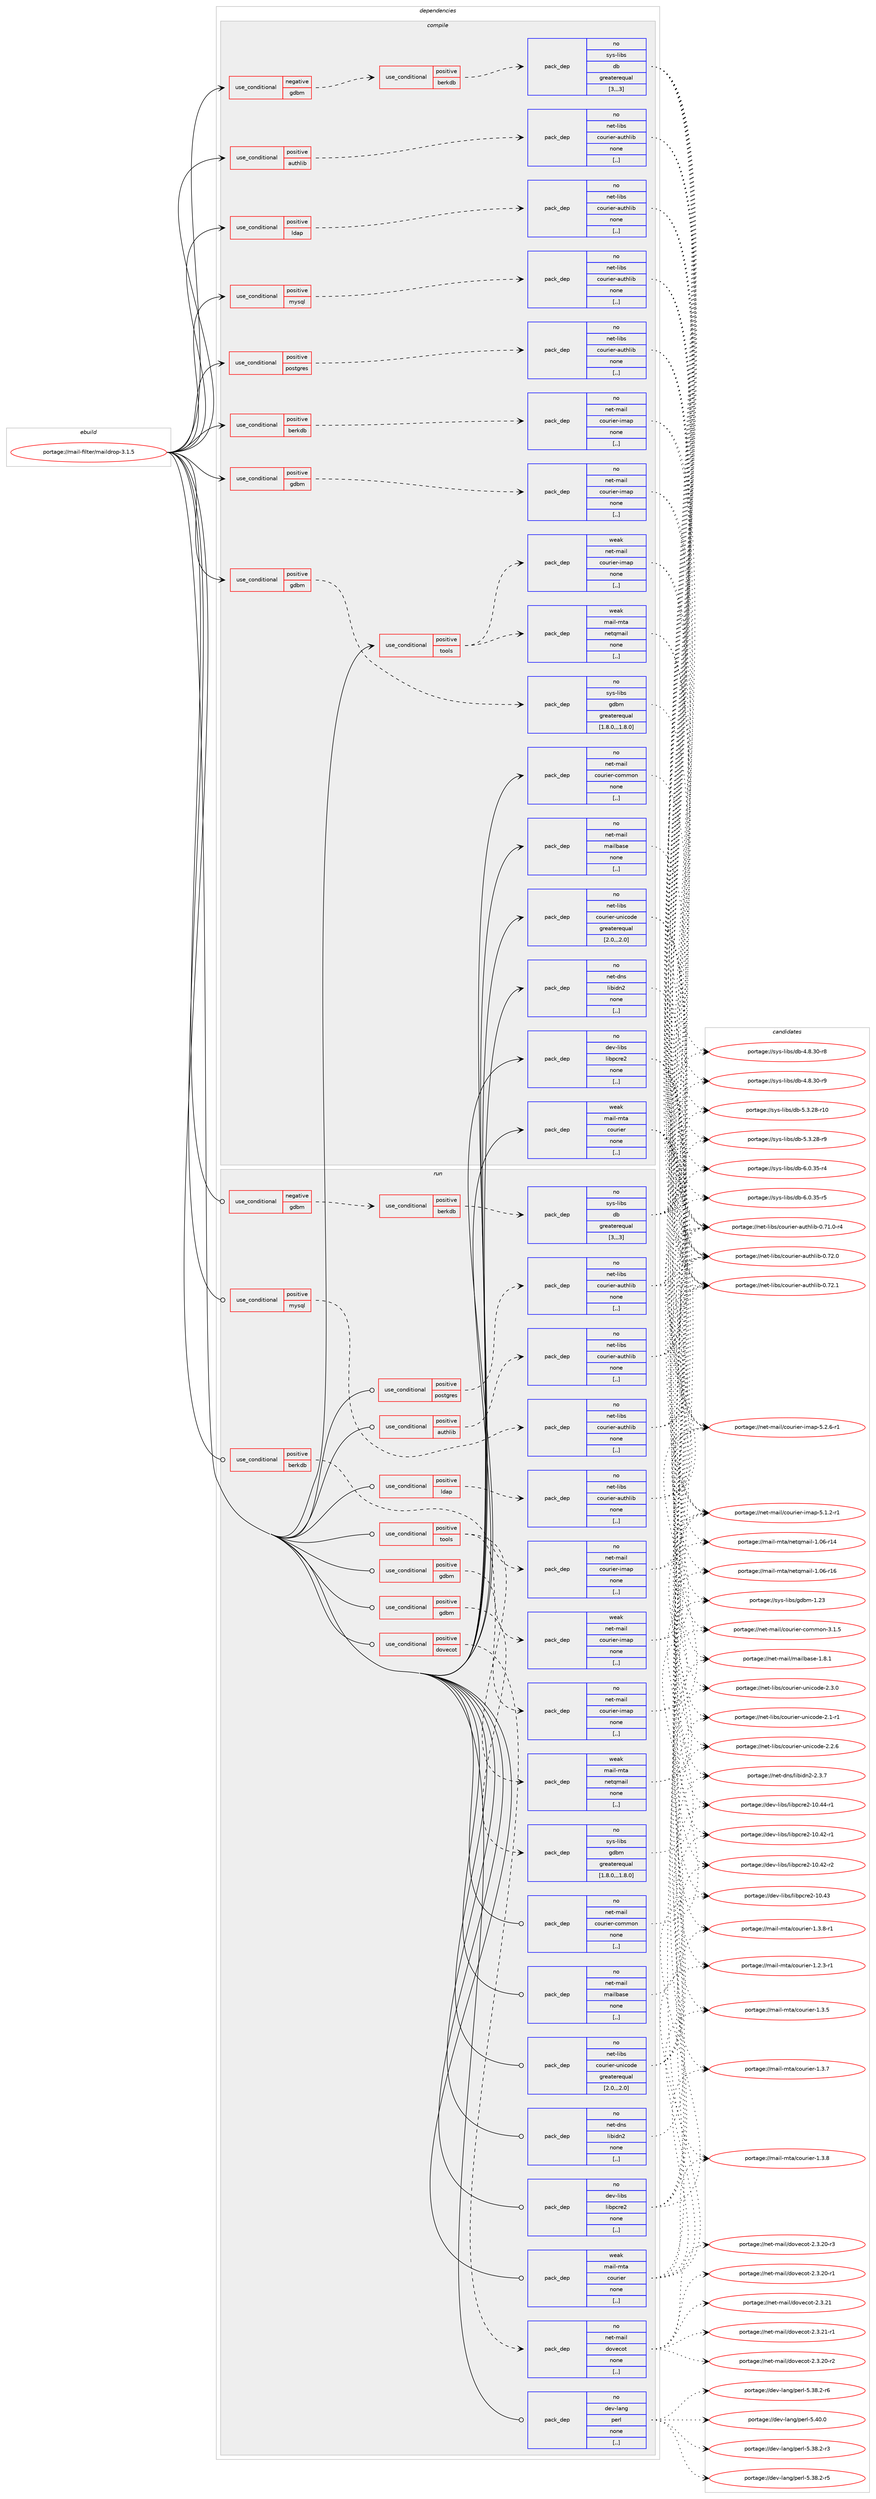 digraph prolog {

# *************
# Graph options
# *************

newrank=true;
concentrate=true;
compound=true;
graph [rankdir=LR,fontname=Helvetica,fontsize=10,ranksep=1.5];#, ranksep=2.5, nodesep=0.2];
edge  [arrowhead=vee];
node  [fontname=Helvetica,fontsize=10];

# **********
# The ebuild
# **********

subgraph cluster_leftcol {
color=gray;
rank=same;
label=<<i>ebuild</i>>;
id [label="portage://mail-filter/maildrop-3.1.5", color=red, width=4, href="../mail-filter/maildrop-3.1.5.svg"];
}

# ****************
# The dependencies
# ****************

subgraph cluster_midcol {
color=gray;
label=<<i>dependencies</i>>;
subgraph cluster_compile {
fillcolor="#eeeeee";
style=filled;
label=<<i>compile</i>>;
subgraph cond68537 {
dependency272544 [label=<<TABLE BORDER="0" CELLBORDER="1" CELLSPACING="0" CELLPADDING="4"><TR><TD ROWSPAN="3" CELLPADDING="10">use_conditional</TD></TR><TR><TD>negative</TD></TR><TR><TD>gdbm</TD></TR></TABLE>>, shape=none, color=red];
subgraph cond68538 {
dependency272545 [label=<<TABLE BORDER="0" CELLBORDER="1" CELLSPACING="0" CELLPADDING="4"><TR><TD ROWSPAN="3" CELLPADDING="10">use_conditional</TD></TR><TR><TD>positive</TD></TR><TR><TD>berkdb</TD></TR></TABLE>>, shape=none, color=red];
subgraph pack201778 {
dependency272546 [label=<<TABLE BORDER="0" CELLBORDER="1" CELLSPACING="0" CELLPADDING="4" WIDTH="220"><TR><TD ROWSPAN="6" CELLPADDING="30">pack_dep</TD></TR><TR><TD WIDTH="110">no</TD></TR><TR><TD>sys-libs</TD></TR><TR><TD>db</TD></TR><TR><TD>greaterequal</TD></TR><TR><TD>[3,,,3]</TD></TR></TABLE>>, shape=none, color=blue];
}
dependency272545:e -> dependency272546:w [weight=20,style="dashed",arrowhead="vee"];
}
dependency272544:e -> dependency272545:w [weight=20,style="dashed",arrowhead="vee"];
}
id:e -> dependency272544:w [weight=20,style="solid",arrowhead="vee"];
subgraph cond68539 {
dependency272547 [label=<<TABLE BORDER="0" CELLBORDER="1" CELLSPACING="0" CELLPADDING="4"><TR><TD ROWSPAN="3" CELLPADDING="10">use_conditional</TD></TR><TR><TD>positive</TD></TR><TR><TD>authlib</TD></TR></TABLE>>, shape=none, color=red];
subgraph pack201779 {
dependency272548 [label=<<TABLE BORDER="0" CELLBORDER="1" CELLSPACING="0" CELLPADDING="4" WIDTH="220"><TR><TD ROWSPAN="6" CELLPADDING="30">pack_dep</TD></TR><TR><TD WIDTH="110">no</TD></TR><TR><TD>net-libs</TD></TR><TR><TD>courier-authlib</TD></TR><TR><TD>none</TD></TR><TR><TD>[,,]</TD></TR></TABLE>>, shape=none, color=blue];
}
dependency272547:e -> dependency272548:w [weight=20,style="dashed",arrowhead="vee"];
}
id:e -> dependency272547:w [weight=20,style="solid",arrowhead="vee"];
subgraph cond68540 {
dependency272549 [label=<<TABLE BORDER="0" CELLBORDER="1" CELLSPACING="0" CELLPADDING="4"><TR><TD ROWSPAN="3" CELLPADDING="10">use_conditional</TD></TR><TR><TD>positive</TD></TR><TR><TD>berkdb</TD></TR></TABLE>>, shape=none, color=red];
subgraph pack201780 {
dependency272550 [label=<<TABLE BORDER="0" CELLBORDER="1" CELLSPACING="0" CELLPADDING="4" WIDTH="220"><TR><TD ROWSPAN="6" CELLPADDING="30">pack_dep</TD></TR><TR><TD WIDTH="110">no</TD></TR><TR><TD>net-mail</TD></TR><TR><TD>courier-imap</TD></TR><TR><TD>none</TD></TR><TR><TD>[,,]</TD></TR></TABLE>>, shape=none, color=blue];
}
dependency272549:e -> dependency272550:w [weight=20,style="dashed",arrowhead="vee"];
}
id:e -> dependency272549:w [weight=20,style="solid",arrowhead="vee"];
subgraph cond68541 {
dependency272551 [label=<<TABLE BORDER="0" CELLBORDER="1" CELLSPACING="0" CELLPADDING="4"><TR><TD ROWSPAN="3" CELLPADDING="10">use_conditional</TD></TR><TR><TD>positive</TD></TR><TR><TD>gdbm</TD></TR></TABLE>>, shape=none, color=red];
subgraph pack201781 {
dependency272552 [label=<<TABLE BORDER="0" CELLBORDER="1" CELLSPACING="0" CELLPADDING="4" WIDTH="220"><TR><TD ROWSPAN="6" CELLPADDING="30">pack_dep</TD></TR><TR><TD WIDTH="110">no</TD></TR><TR><TD>net-mail</TD></TR><TR><TD>courier-imap</TD></TR><TR><TD>none</TD></TR><TR><TD>[,,]</TD></TR></TABLE>>, shape=none, color=blue];
}
dependency272551:e -> dependency272552:w [weight=20,style="dashed",arrowhead="vee"];
}
id:e -> dependency272551:w [weight=20,style="solid",arrowhead="vee"];
subgraph cond68542 {
dependency272553 [label=<<TABLE BORDER="0" CELLBORDER="1" CELLSPACING="0" CELLPADDING="4"><TR><TD ROWSPAN="3" CELLPADDING="10">use_conditional</TD></TR><TR><TD>positive</TD></TR><TR><TD>gdbm</TD></TR></TABLE>>, shape=none, color=red];
subgraph pack201782 {
dependency272554 [label=<<TABLE BORDER="0" CELLBORDER="1" CELLSPACING="0" CELLPADDING="4" WIDTH="220"><TR><TD ROWSPAN="6" CELLPADDING="30">pack_dep</TD></TR><TR><TD WIDTH="110">no</TD></TR><TR><TD>sys-libs</TD></TR><TR><TD>gdbm</TD></TR><TR><TD>greaterequal</TD></TR><TR><TD>[1.8.0,,,1.8.0]</TD></TR></TABLE>>, shape=none, color=blue];
}
dependency272553:e -> dependency272554:w [weight=20,style="dashed",arrowhead="vee"];
}
id:e -> dependency272553:w [weight=20,style="solid",arrowhead="vee"];
subgraph cond68543 {
dependency272555 [label=<<TABLE BORDER="0" CELLBORDER="1" CELLSPACING="0" CELLPADDING="4"><TR><TD ROWSPAN="3" CELLPADDING="10">use_conditional</TD></TR><TR><TD>positive</TD></TR><TR><TD>ldap</TD></TR></TABLE>>, shape=none, color=red];
subgraph pack201783 {
dependency272556 [label=<<TABLE BORDER="0" CELLBORDER="1" CELLSPACING="0" CELLPADDING="4" WIDTH="220"><TR><TD ROWSPAN="6" CELLPADDING="30">pack_dep</TD></TR><TR><TD WIDTH="110">no</TD></TR><TR><TD>net-libs</TD></TR><TR><TD>courier-authlib</TD></TR><TR><TD>none</TD></TR><TR><TD>[,,]</TD></TR></TABLE>>, shape=none, color=blue];
}
dependency272555:e -> dependency272556:w [weight=20,style="dashed",arrowhead="vee"];
}
id:e -> dependency272555:w [weight=20,style="solid",arrowhead="vee"];
subgraph cond68544 {
dependency272557 [label=<<TABLE BORDER="0" CELLBORDER="1" CELLSPACING="0" CELLPADDING="4"><TR><TD ROWSPAN="3" CELLPADDING="10">use_conditional</TD></TR><TR><TD>positive</TD></TR><TR><TD>mysql</TD></TR></TABLE>>, shape=none, color=red];
subgraph pack201784 {
dependency272558 [label=<<TABLE BORDER="0" CELLBORDER="1" CELLSPACING="0" CELLPADDING="4" WIDTH="220"><TR><TD ROWSPAN="6" CELLPADDING="30">pack_dep</TD></TR><TR><TD WIDTH="110">no</TD></TR><TR><TD>net-libs</TD></TR><TR><TD>courier-authlib</TD></TR><TR><TD>none</TD></TR><TR><TD>[,,]</TD></TR></TABLE>>, shape=none, color=blue];
}
dependency272557:e -> dependency272558:w [weight=20,style="dashed",arrowhead="vee"];
}
id:e -> dependency272557:w [weight=20,style="solid",arrowhead="vee"];
subgraph cond68545 {
dependency272559 [label=<<TABLE BORDER="0" CELLBORDER="1" CELLSPACING="0" CELLPADDING="4"><TR><TD ROWSPAN="3" CELLPADDING="10">use_conditional</TD></TR><TR><TD>positive</TD></TR><TR><TD>postgres</TD></TR></TABLE>>, shape=none, color=red];
subgraph pack201785 {
dependency272560 [label=<<TABLE BORDER="0" CELLBORDER="1" CELLSPACING="0" CELLPADDING="4" WIDTH="220"><TR><TD ROWSPAN="6" CELLPADDING="30">pack_dep</TD></TR><TR><TD WIDTH="110">no</TD></TR><TR><TD>net-libs</TD></TR><TR><TD>courier-authlib</TD></TR><TR><TD>none</TD></TR><TR><TD>[,,]</TD></TR></TABLE>>, shape=none, color=blue];
}
dependency272559:e -> dependency272560:w [weight=20,style="dashed",arrowhead="vee"];
}
id:e -> dependency272559:w [weight=20,style="solid",arrowhead="vee"];
subgraph cond68546 {
dependency272561 [label=<<TABLE BORDER="0" CELLBORDER="1" CELLSPACING="0" CELLPADDING="4"><TR><TD ROWSPAN="3" CELLPADDING="10">use_conditional</TD></TR><TR><TD>positive</TD></TR><TR><TD>tools</TD></TR></TABLE>>, shape=none, color=red];
subgraph pack201786 {
dependency272562 [label=<<TABLE BORDER="0" CELLBORDER="1" CELLSPACING="0" CELLPADDING="4" WIDTH="220"><TR><TD ROWSPAN="6" CELLPADDING="30">pack_dep</TD></TR><TR><TD WIDTH="110">weak</TD></TR><TR><TD>mail-mta</TD></TR><TR><TD>netqmail</TD></TR><TR><TD>none</TD></TR><TR><TD>[,,]</TD></TR></TABLE>>, shape=none, color=blue];
}
dependency272561:e -> dependency272562:w [weight=20,style="dashed",arrowhead="vee"];
subgraph pack201787 {
dependency272563 [label=<<TABLE BORDER="0" CELLBORDER="1" CELLSPACING="0" CELLPADDING="4" WIDTH="220"><TR><TD ROWSPAN="6" CELLPADDING="30">pack_dep</TD></TR><TR><TD WIDTH="110">weak</TD></TR><TR><TD>net-mail</TD></TR><TR><TD>courier-imap</TD></TR><TR><TD>none</TD></TR><TR><TD>[,,]</TD></TR></TABLE>>, shape=none, color=blue];
}
dependency272561:e -> dependency272563:w [weight=20,style="dashed",arrowhead="vee"];
}
id:e -> dependency272561:w [weight=20,style="solid",arrowhead="vee"];
subgraph pack201788 {
dependency272564 [label=<<TABLE BORDER="0" CELLBORDER="1" CELLSPACING="0" CELLPADDING="4" WIDTH="220"><TR><TD ROWSPAN="6" CELLPADDING="30">pack_dep</TD></TR><TR><TD WIDTH="110">no</TD></TR><TR><TD>dev-libs</TD></TR><TR><TD>libpcre2</TD></TR><TR><TD>none</TD></TR><TR><TD>[,,]</TD></TR></TABLE>>, shape=none, color=blue];
}
id:e -> dependency272564:w [weight=20,style="solid",arrowhead="vee"];
subgraph pack201789 {
dependency272565 [label=<<TABLE BORDER="0" CELLBORDER="1" CELLSPACING="0" CELLPADDING="4" WIDTH="220"><TR><TD ROWSPAN="6" CELLPADDING="30">pack_dep</TD></TR><TR><TD WIDTH="110">no</TD></TR><TR><TD>net-dns</TD></TR><TR><TD>libidn2</TD></TR><TR><TD>none</TD></TR><TR><TD>[,,]</TD></TR></TABLE>>, shape=none, color=blue];
}
id:e -> dependency272565:w [weight=20,style="solid",arrowhead="vee"];
subgraph pack201790 {
dependency272566 [label=<<TABLE BORDER="0" CELLBORDER="1" CELLSPACING="0" CELLPADDING="4" WIDTH="220"><TR><TD ROWSPAN="6" CELLPADDING="30">pack_dep</TD></TR><TR><TD WIDTH="110">no</TD></TR><TR><TD>net-libs</TD></TR><TR><TD>courier-unicode</TD></TR><TR><TD>greaterequal</TD></TR><TR><TD>[2.0,,,2.0]</TD></TR></TABLE>>, shape=none, color=blue];
}
id:e -> dependency272566:w [weight=20,style="solid",arrowhead="vee"];
subgraph pack201791 {
dependency272567 [label=<<TABLE BORDER="0" CELLBORDER="1" CELLSPACING="0" CELLPADDING="4" WIDTH="220"><TR><TD ROWSPAN="6" CELLPADDING="30">pack_dep</TD></TR><TR><TD WIDTH="110">no</TD></TR><TR><TD>net-mail</TD></TR><TR><TD>courier-common</TD></TR><TR><TD>none</TD></TR><TR><TD>[,,]</TD></TR></TABLE>>, shape=none, color=blue];
}
id:e -> dependency272567:w [weight=20,style="solid",arrowhead="vee"];
subgraph pack201792 {
dependency272568 [label=<<TABLE BORDER="0" CELLBORDER="1" CELLSPACING="0" CELLPADDING="4" WIDTH="220"><TR><TD ROWSPAN="6" CELLPADDING="30">pack_dep</TD></TR><TR><TD WIDTH="110">no</TD></TR><TR><TD>net-mail</TD></TR><TR><TD>mailbase</TD></TR><TR><TD>none</TD></TR><TR><TD>[,,]</TD></TR></TABLE>>, shape=none, color=blue];
}
id:e -> dependency272568:w [weight=20,style="solid",arrowhead="vee"];
subgraph pack201793 {
dependency272569 [label=<<TABLE BORDER="0" CELLBORDER="1" CELLSPACING="0" CELLPADDING="4" WIDTH="220"><TR><TD ROWSPAN="6" CELLPADDING="30">pack_dep</TD></TR><TR><TD WIDTH="110">weak</TD></TR><TR><TD>mail-mta</TD></TR><TR><TD>courier</TD></TR><TR><TD>none</TD></TR><TR><TD>[,,]</TD></TR></TABLE>>, shape=none, color=blue];
}
id:e -> dependency272569:w [weight=20,style="solid",arrowhead="vee"];
}
subgraph cluster_compileandrun {
fillcolor="#eeeeee";
style=filled;
label=<<i>compile and run</i>>;
}
subgraph cluster_run {
fillcolor="#eeeeee";
style=filled;
label=<<i>run</i>>;
subgraph cond68547 {
dependency272570 [label=<<TABLE BORDER="0" CELLBORDER="1" CELLSPACING="0" CELLPADDING="4"><TR><TD ROWSPAN="3" CELLPADDING="10">use_conditional</TD></TR><TR><TD>negative</TD></TR><TR><TD>gdbm</TD></TR></TABLE>>, shape=none, color=red];
subgraph cond68548 {
dependency272571 [label=<<TABLE BORDER="0" CELLBORDER="1" CELLSPACING="0" CELLPADDING="4"><TR><TD ROWSPAN="3" CELLPADDING="10">use_conditional</TD></TR><TR><TD>positive</TD></TR><TR><TD>berkdb</TD></TR></TABLE>>, shape=none, color=red];
subgraph pack201794 {
dependency272572 [label=<<TABLE BORDER="0" CELLBORDER="1" CELLSPACING="0" CELLPADDING="4" WIDTH="220"><TR><TD ROWSPAN="6" CELLPADDING="30">pack_dep</TD></TR><TR><TD WIDTH="110">no</TD></TR><TR><TD>sys-libs</TD></TR><TR><TD>db</TD></TR><TR><TD>greaterequal</TD></TR><TR><TD>[3,,,3]</TD></TR></TABLE>>, shape=none, color=blue];
}
dependency272571:e -> dependency272572:w [weight=20,style="dashed",arrowhead="vee"];
}
dependency272570:e -> dependency272571:w [weight=20,style="dashed",arrowhead="vee"];
}
id:e -> dependency272570:w [weight=20,style="solid",arrowhead="odot"];
subgraph cond68549 {
dependency272573 [label=<<TABLE BORDER="0" CELLBORDER="1" CELLSPACING="0" CELLPADDING="4"><TR><TD ROWSPAN="3" CELLPADDING="10">use_conditional</TD></TR><TR><TD>positive</TD></TR><TR><TD>authlib</TD></TR></TABLE>>, shape=none, color=red];
subgraph pack201795 {
dependency272574 [label=<<TABLE BORDER="0" CELLBORDER="1" CELLSPACING="0" CELLPADDING="4" WIDTH="220"><TR><TD ROWSPAN="6" CELLPADDING="30">pack_dep</TD></TR><TR><TD WIDTH="110">no</TD></TR><TR><TD>net-libs</TD></TR><TR><TD>courier-authlib</TD></TR><TR><TD>none</TD></TR><TR><TD>[,,]</TD></TR></TABLE>>, shape=none, color=blue];
}
dependency272573:e -> dependency272574:w [weight=20,style="dashed",arrowhead="vee"];
}
id:e -> dependency272573:w [weight=20,style="solid",arrowhead="odot"];
subgraph cond68550 {
dependency272575 [label=<<TABLE BORDER="0" CELLBORDER="1" CELLSPACING="0" CELLPADDING="4"><TR><TD ROWSPAN="3" CELLPADDING="10">use_conditional</TD></TR><TR><TD>positive</TD></TR><TR><TD>berkdb</TD></TR></TABLE>>, shape=none, color=red];
subgraph pack201796 {
dependency272576 [label=<<TABLE BORDER="0" CELLBORDER="1" CELLSPACING="0" CELLPADDING="4" WIDTH="220"><TR><TD ROWSPAN="6" CELLPADDING="30">pack_dep</TD></TR><TR><TD WIDTH="110">no</TD></TR><TR><TD>net-mail</TD></TR><TR><TD>courier-imap</TD></TR><TR><TD>none</TD></TR><TR><TD>[,,]</TD></TR></TABLE>>, shape=none, color=blue];
}
dependency272575:e -> dependency272576:w [weight=20,style="dashed",arrowhead="vee"];
}
id:e -> dependency272575:w [weight=20,style="solid",arrowhead="odot"];
subgraph cond68551 {
dependency272577 [label=<<TABLE BORDER="0" CELLBORDER="1" CELLSPACING="0" CELLPADDING="4"><TR><TD ROWSPAN="3" CELLPADDING="10">use_conditional</TD></TR><TR><TD>positive</TD></TR><TR><TD>dovecot</TD></TR></TABLE>>, shape=none, color=red];
subgraph pack201797 {
dependency272578 [label=<<TABLE BORDER="0" CELLBORDER="1" CELLSPACING="0" CELLPADDING="4" WIDTH="220"><TR><TD ROWSPAN="6" CELLPADDING="30">pack_dep</TD></TR><TR><TD WIDTH="110">no</TD></TR><TR><TD>net-mail</TD></TR><TR><TD>dovecot</TD></TR><TR><TD>none</TD></TR><TR><TD>[,,]</TD></TR></TABLE>>, shape=none, color=blue];
}
dependency272577:e -> dependency272578:w [weight=20,style="dashed",arrowhead="vee"];
}
id:e -> dependency272577:w [weight=20,style="solid",arrowhead="odot"];
subgraph cond68552 {
dependency272579 [label=<<TABLE BORDER="0" CELLBORDER="1" CELLSPACING="0" CELLPADDING="4"><TR><TD ROWSPAN="3" CELLPADDING="10">use_conditional</TD></TR><TR><TD>positive</TD></TR><TR><TD>gdbm</TD></TR></TABLE>>, shape=none, color=red];
subgraph pack201798 {
dependency272580 [label=<<TABLE BORDER="0" CELLBORDER="1" CELLSPACING="0" CELLPADDING="4" WIDTH="220"><TR><TD ROWSPAN="6" CELLPADDING="30">pack_dep</TD></TR><TR><TD WIDTH="110">no</TD></TR><TR><TD>net-mail</TD></TR><TR><TD>courier-imap</TD></TR><TR><TD>none</TD></TR><TR><TD>[,,]</TD></TR></TABLE>>, shape=none, color=blue];
}
dependency272579:e -> dependency272580:w [weight=20,style="dashed",arrowhead="vee"];
}
id:e -> dependency272579:w [weight=20,style="solid",arrowhead="odot"];
subgraph cond68553 {
dependency272581 [label=<<TABLE BORDER="0" CELLBORDER="1" CELLSPACING="0" CELLPADDING="4"><TR><TD ROWSPAN="3" CELLPADDING="10">use_conditional</TD></TR><TR><TD>positive</TD></TR><TR><TD>gdbm</TD></TR></TABLE>>, shape=none, color=red];
subgraph pack201799 {
dependency272582 [label=<<TABLE BORDER="0" CELLBORDER="1" CELLSPACING="0" CELLPADDING="4" WIDTH="220"><TR><TD ROWSPAN="6" CELLPADDING="30">pack_dep</TD></TR><TR><TD WIDTH="110">no</TD></TR><TR><TD>sys-libs</TD></TR><TR><TD>gdbm</TD></TR><TR><TD>greaterequal</TD></TR><TR><TD>[1.8.0,,,1.8.0]</TD></TR></TABLE>>, shape=none, color=blue];
}
dependency272581:e -> dependency272582:w [weight=20,style="dashed",arrowhead="vee"];
}
id:e -> dependency272581:w [weight=20,style="solid",arrowhead="odot"];
subgraph cond68554 {
dependency272583 [label=<<TABLE BORDER="0" CELLBORDER="1" CELLSPACING="0" CELLPADDING="4"><TR><TD ROWSPAN="3" CELLPADDING="10">use_conditional</TD></TR><TR><TD>positive</TD></TR><TR><TD>ldap</TD></TR></TABLE>>, shape=none, color=red];
subgraph pack201800 {
dependency272584 [label=<<TABLE BORDER="0" CELLBORDER="1" CELLSPACING="0" CELLPADDING="4" WIDTH="220"><TR><TD ROWSPAN="6" CELLPADDING="30">pack_dep</TD></TR><TR><TD WIDTH="110">no</TD></TR><TR><TD>net-libs</TD></TR><TR><TD>courier-authlib</TD></TR><TR><TD>none</TD></TR><TR><TD>[,,]</TD></TR></TABLE>>, shape=none, color=blue];
}
dependency272583:e -> dependency272584:w [weight=20,style="dashed",arrowhead="vee"];
}
id:e -> dependency272583:w [weight=20,style="solid",arrowhead="odot"];
subgraph cond68555 {
dependency272585 [label=<<TABLE BORDER="0" CELLBORDER="1" CELLSPACING="0" CELLPADDING="4"><TR><TD ROWSPAN="3" CELLPADDING="10">use_conditional</TD></TR><TR><TD>positive</TD></TR><TR><TD>mysql</TD></TR></TABLE>>, shape=none, color=red];
subgraph pack201801 {
dependency272586 [label=<<TABLE BORDER="0" CELLBORDER="1" CELLSPACING="0" CELLPADDING="4" WIDTH="220"><TR><TD ROWSPAN="6" CELLPADDING="30">pack_dep</TD></TR><TR><TD WIDTH="110">no</TD></TR><TR><TD>net-libs</TD></TR><TR><TD>courier-authlib</TD></TR><TR><TD>none</TD></TR><TR><TD>[,,]</TD></TR></TABLE>>, shape=none, color=blue];
}
dependency272585:e -> dependency272586:w [weight=20,style="dashed",arrowhead="vee"];
}
id:e -> dependency272585:w [weight=20,style="solid",arrowhead="odot"];
subgraph cond68556 {
dependency272587 [label=<<TABLE BORDER="0" CELLBORDER="1" CELLSPACING="0" CELLPADDING="4"><TR><TD ROWSPAN="3" CELLPADDING="10">use_conditional</TD></TR><TR><TD>positive</TD></TR><TR><TD>postgres</TD></TR></TABLE>>, shape=none, color=red];
subgraph pack201802 {
dependency272588 [label=<<TABLE BORDER="0" CELLBORDER="1" CELLSPACING="0" CELLPADDING="4" WIDTH="220"><TR><TD ROWSPAN="6" CELLPADDING="30">pack_dep</TD></TR><TR><TD WIDTH="110">no</TD></TR><TR><TD>net-libs</TD></TR><TR><TD>courier-authlib</TD></TR><TR><TD>none</TD></TR><TR><TD>[,,]</TD></TR></TABLE>>, shape=none, color=blue];
}
dependency272587:e -> dependency272588:w [weight=20,style="dashed",arrowhead="vee"];
}
id:e -> dependency272587:w [weight=20,style="solid",arrowhead="odot"];
subgraph cond68557 {
dependency272589 [label=<<TABLE BORDER="0" CELLBORDER="1" CELLSPACING="0" CELLPADDING="4"><TR><TD ROWSPAN="3" CELLPADDING="10">use_conditional</TD></TR><TR><TD>positive</TD></TR><TR><TD>tools</TD></TR></TABLE>>, shape=none, color=red];
subgraph pack201803 {
dependency272590 [label=<<TABLE BORDER="0" CELLBORDER="1" CELLSPACING="0" CELLPADDING="4" WIDTH="220"><TR><TD ROWSPAN="6" CELLPADDING="30">pack_dep</TD></TR><TR><TD WIDTH="110">weak</TD></TR><TR><TD>mail-mta</TD></TR><TR><TD>netqmail</TD></TR><TR><TD>none</TD></TR><TR><TD>[,,]</TD></TR></TABLE>>, shape=none, color=blue];
}
dependency272589:e -> dependency272590:w [weight=20,style="dashed",arrowhead="vee"];
subgraph pack201804 {
dependency272591 [label=<<TABLE BORDER="0" CELLBORDER="1" CELLSPACING="0" CELLPADDING="4" WIDTH="220"><TR><TD ROWSPAN="6" CELLPADDING="30">pack_dep</TD></TR><TR><TD WIDTH="110">weak</TD></TR><TR><TD>net-mail</TD></TR><TR><TD>courier-imap</TD></TR><TR><TD>none</TD></TR><TR><TD>[,,]</TD></TR></TABLE>>, shape=none, color=blue];
}
dependency272589:e -> dependency272591:w [weight=20,style="dashed",arrowhead="vee"];
}
id:e -> dependency272589:w [weight=20,style="solid",arrowhead="odot"];
subgraph pack201805 {
dependency272592 [label=<<TABLE BORDER="0" CELLBORDER="1" CELLSPACING="0" CELLPADDING="4" WIDTH="220"><TR><TD ROWSPAN="6" CELLPADDING="30">pack_dep</TD></TR><TR><TD WIDTH="110">no</TD></TR><TR><TD>dev-lang</TD></TR><TR><TD>perl</TD></TR><TR><TD>none</TD></TR><TR><TD>[,,]</TD></TR></TABLE>>, shape=none, color=blue];
}
id:e -> dependency272592:w [weight=20,style="solid",arrowhead="odot"];
subgraph pack201806 {
dependency272593 [label=<<TABLE BORDER="0" CELLBORDER="1" CELLSPACING="0" CELLPADDING="4" WIDTH="220"><TR><TD ROWSPAN="6" CELLPADDING="30">pack_dep</TD></TR><TR><TD WIDTH="110">no</TD></TR><TR><TD>dev-libs</TD></TR><TR><TD>libpcre2</TD></TR><TR><TD>none</TD></TR><TR><TD>[,,]</TD></TR></TABLE>>, shape=none, color=blue];
}
id:e -> dependency272593:w [weight=20,style="solid",arrowhead="odot"];
subgraph pack201807 {
dependency272594 [label=<<TABLE BORDER="0" CELLBORDER="1" CELLSPACING="0" CELLPADDING="4" WIDTH="220"><TR><TD ROWSPAN="6" CELLPADDING="30">pack_dep</TD></TR><TR><TD WIDTH="110">no</TD></TR><TR><TD>net-dns</TD></TR><TR><TD>libidn2</TD></TR><TR><TD>none</TD></TR><TR><TD>[,,]</TD></TR></TABLE>>, shape=none, color=blue];
}
id:e -> dependency272594:w [weight=20,style="solid",arrowhead="odot"];
subgraph pack201808 {
dependency272595 [label=<<TABLE BORDER="0" CELLBORDER="1" CELLSPACING="0" CELLPADDING="4" WIDTH="220"><TR><TD ROWSPAN="6" CELLPADDING="30">pack_dep</TD></TR><TR><TD WIDTH="110">no</TD></TR><TR><TD>net-libs</TD></TR><TR><TD>courier-unicode</TD></TR><TR><TD>greaterequal</TD></TR><TR><TD>[2.0,,,2.0]</TD></TR></TABLE>>, shape=none, color=blue];
}
id:e -> dependency272595:w [weight=20,style="solid",arrowhead="odot"];
subgraph pack201809 {
dependency272596 [label=<<TABLE BORDER="0" CELLBORDER="1" CELLSPACING="0" CELLPADDING="4" WIDTH="220"><TR><TD ROWSPAN="6" CELLPADDING="30">pack_dep</TD></TR><TR><TD WIDTH="110">no</TD></TR><TR><TD>net-mail</TD></TR><TR><TD>courier-common</TD></TR><TR><TD>none</TD></TR><TR><TD>[,,]</TD></TR></TABLE>>, shape=none, color=blue];
}
id:e -> dependency272596:w [weight=20,style="solid",arrowhead="odot"];
subgraph pack201810 {
dependency272597 [label=<<TABLE BORDER="0" CELLBORDER="1" CELLSPACING="0" CELLPADDING="4" WIDTH="220"><TR><TD ROWSPAN="6" CELLPADDING="30">pack_dep</TD></TR><TR><TD WIDTH="110">no</TD></TR><TR><TD>net-mail</TD></TR><TR><TD>mailbase</TD></TR><TR><TD>none</TD></TR><TR><TD>[,,]</TD></TR></TABLE>>, shape=none, color=blue];
}
id:e -> dependency272597:w [weight=20,style="solid",arrowhead="odot"];
subgraph pack201811 {
dependency272598 [label=<<TABLE BORDER="0" CELLBORDER="1" CELLSPACING="0" CELLPADDING="4" WIDTH="220"><TR><TD ROWSPAN="6" CELLPADDING="30">pack_dep</TD></TR><TR><TD WIDTH="110">weak</TD></TR><TR><TD>mail-mta</TD></TR><TR><TD>courier</TD></TR><TR><TD>none</TD></TR><TR><TD>[,,]</TD></TR></TABLE>>, shape=none, color=blue];
}
id:e -> dependency272598:w [weight=20,style="solid",arrowhead="odot"];
}
}

# **************
# The candidates
# **************

subgraph cluster_choices {
rank=same;
color=gray;
label=<<i>candidates</i>>;

subgraph choice201778 {
color=black;
nodesep=1;
choice11512111545108105981154710098455246564651484511456 [label="portage://sys-libs/db-4.8.30-r8", color=red, width=4,href="../sys-libs/db-4.8.30-r8.svg"];
choice11512111545108105981154710098455246564651484511457 [label="portage://sys-libs/db-4.8.30-r9", color=red, width=4,href="../sys-libs/db-4.8.30-r9.svg"];
choice1151211154510810598115471009845534651465056451144948 [label="portage://sys-libs/db-5.3.28-r10", color=red, width=4,href="../sys-libs/db-5.3.28-r10.svg"];
choice11512111545108105981154710098455346514650564511457 [label="portage://sys-libs/db-5.3.28-r9", color=red, width=4,href="../sys-libs/db-5.3.28-r9.svg"];
choice11512111545108105981154710098455446484651534511452 [label="portage://sys-libs/db-6.0.35-r4", color=red, width=4,href="../sys-libs/db-6.0.35-r4.svg"];
choice11512111545108105981154710098455446484651534511453 [label="portage://sys-libs/db-6.0.35-r5", color=red, width=4,href="../sys-libs/db-6.0.35-r5.svg"];
dependency272546:e -> choice11512111545108105981154710098455246564651484511456:w [style=dotted,weight="100"];
dependency272546:e -> choice11512111545108105981154710098455246564651484511457:w [style=dotted,weight="100"];
dependency272546:e -> choice1151211154510810598115471009845534651465056451144948:w [style=dotted,weight="100"];
dependency272546:e -> choice11512111545108105981154710098455346514650564511457:w [style=dotted,weight="100"];
dependency272546:e -> choice11512111545108105981154710098455446484651534511452:w [style=dotted,weight="100"];
dependency272546:e -> choice11512111545108105981154710098455446484651534511453:w [style=dotted,weight="100"];
}
subgraph choice201779 {
color=black;
nodesep=1;
choice11010111645108105981154799111117114105101114459711711610410810598454846554946484511452 [label="portage://net-libs/courier-authlib-0.71.0-r4", color=red, width=4,href="../net-libs/courier-authlib-0.71.0-r4.svg"];
choice1101011164510810598115479911111711410510111445971171161041081059845484655504648 [label="portage://net-libs/courier-authlib-0.72.0", color=red, width=4,href="../net-libs/courier-authlib-0.72.0.svg"];
choice1101011164510810598115479911111711410510111445971171161041081059845484655504649 [label="portage://net-libs/courier-authlib-0.72.1", color=red, width=4,href="../net-libs/courier-authlib-0.72.1.svg"];
dependency272548:e -> choice11010111645108105981154799111117114105101114459711711610410810598454846554946484511452:w [style=dotted,weight="100"];
dependency272548:e -> choice1101011164510810598115479911111711410510111445971171161041081059845484655504648:w [style=dotted,weight="100"];
dependency272548:e -> choice1101011164510810598115479911111711410510111445971171161041081059845484655504649:w [style=dotted,weight="100"];
}
subgraph choice201780 {
color=black;
nodesep=1;
choice1101011164510997105108479911111711410510111445105109971124553464946504511449 [label="portage://net-mail/courier-imap-5.1.2-r1", color=red, width=4,href="../net-mail/courier-imap-5.1.2-r1.svg"];
choice1101011164510997105108479911111711410510111445105109971124553465046544511449 [label="portage://net-mail/courier-imap-5.2.6-r1", color=red, width=4,href="../net-mail/courier-imap-5.2.6-r1.svg"];
dependency272550:e -> choice1101011164510997105108479911111711410510111445105109971124553464946504511449:w [style=dotted,weight="100"];
dependency272550:e -> choice1101011164510997105108479911111711410510111445105109971124553465046544511449:w [style=dotted,weight="100"];
}
subgraph choice201781 {
color=black;
nodesep=1;
choice1101011164510997105108479911111711410510111445105109971124553464946504511449 [label="portage://net-mail/courier-imap-5.1.2-r1", color=red, width=4,href="../net-mail/courier-imap-5.1.2-r1.svg"];
choice1101011164510997105108479911111711410510111445105109971124553465046544511449 [label="portage://net-mail/courier-imap-5.2.6-r1", color=red, width=4,href="../net-mail/courier-imap-5.2.6-r1.svg"];
dependency272552:e -> choice1101011164510997105108479911111711410510111445105109971124553464946504511449:w [style=dotted,weight="100"];
dependency272552:e -> choice1101011164510997105108479911111711410510111445105109971124553465046544511449:w [style=dotted,weight="100"];
}
subgraph choice201782 {
color=black;
nodesep=1;
choice115121115451081059811547103100981094549465051 [label="portage://sys-libs/gdbm-1.23", color=red, width=4,href="../sys-libs/gdbm-1.23.svg"];
dependency272554:e -> choice115121115451081059811547103100981094549465051:w [style=dotted,weight="100"];
}
subgraph choice201783 {
color=black;
nodesep=1;
choice11010111645108105981154799111117114105101114459711711610410810598454846554946484511452 [label="portage://net-libs/courier-authlib-0.71.0-r4", color=red, width=4,href="../net-libs/courier-authlib-0.71.0-r4.svg"];
choice1101011164510810598115479911111711410510111445971171161041081059845484655504648 [label="portage://net-libs/courier-authlib-0.72.0", color=red, width=4,href="../net-libs/courier-authlib-0.72.0.svg"];
choice1101011164510810598115479911111711410510111445971171161041081059845484655504649 [label="portage://net-libs/courier-authlib-0.72.1", color=red, width=4,href="../net-libs/courier-authlib-0.72.1.svg"];
dependency272556:e -> choice11010111645108105981154799111117114105101114459711711610410810598454846554946484511452:w [style=dotted,weight="100"];
dependency272556:e -> choice1101011164510810598115479911111711410510111445971171161041081059845484655504648:w [style=dotted,weight="100"];
dependency272556:e -> choice1101011164510810598115479911111711410510111445971171161041081059845484655504649:w [style=dotted,weight="100"];
}
subgraph choice201784 {
color=black;
nodesep=1;
choice11010111645108105981154799111117114105101114459711711610410810598454846554946484511452 [label="portage://net-libs/courier-authlib-0.71.0-r4", color=red, width=4,href="../net-libs/courier-authlib-0.71.0-r4.svg"];
choice1101011164510810598115479911111711410510111445971171161041081059845484655504648 [label="portage://net-libs/courier-authlib-0.72.0", color=red, width=4,href="../net-libs/courier-authlib-0.72.0.svg"];
choice1101011164510810598115479911111711410510111445971171161041081059845484655504649 [label="portage://net-libs/courier-authlib-0.72.1", color=red, width=4,href="../net-libs/courier-authlib-0.72.1.svg"];
dependency272558:e -> choice11010111645108105981154799111117114105101114459711711610410810598454846554946484511452:w [style=dotted,weight="100"];
dependency272558:e -> choice1101011164510810598115479911111711410510111445971171161041081059845484655504648:w [style=dotted,weight="100"];
dependency272558:e -> choice1101011164510810598115479911111711410510111445971171161041081059845484655504649:w [style=dotted,weight="100"];
}
subgraph choice201785 {
color=black;
nodesep=1;
choice11010111645108105981154799111117114105101114459711711610410810598454846554946484511452 [label="portage://net-libs/courier-authlib-0.71.0-r4", color=red, width=4,href="../net-libs/courier-authlib-0.71.0-r4.svg"];
choice1101011164510810598115479911111711410510111445971171161041081059845484655504648 [label="portage://net-libs/courier-authlib-0.72.0", color=red, width=4,href="../net-libs/courier-authlib-0.72.0.svg"];
choice1101011164510810598115479911111711410510111445971171161041081059845484655504649 [label="portage://net-libs/courier-authlib-0.72.1", color=red, width=4,href="../net-libs/courier-authlib-0.72.1.svg"];
dependency272560:e -> choice11010111645108105981154799111117114105101114459711711610410810598454846554946484511452:w [style=dotted,weight="100"];
dependency272560:e -> choice1101011164510810598115479911111711410510111445971171161041081059845484655504648:w [style=dotted,weight="100"];
dependency272560:e -> choice1101011164510810598115479911111711410510111445971171161041081059845484655504649:w [style=dotted,weight="100"];
}
subgraph choice201786 {
color=black;
nodesep=1;
choice10997105108451091169747110101116113109971051084549464854451144952 [label="portage://mail-mta/netqmail-1.06-r14", color=red, width=4,href="../mail-mta/netqmail-1.06-r14.svg"];
choice10997105108451091169747110101116113109971051084549464854451144954 [label="portage://mail-mta/netqmail-1.06-r16", color=red, width=4,href="../mail-mta/netqmail-1.06-r16.svg"];
dependency272562:e -> choice10997105108451091169747110101116113109971051084549464854451144952:w [style=dotted,weight="100"];
dependency272562:e -> choice10997105108451091169747110101116113109971051084549464854451144954:w [style=dotted,weight="100"];
}
subgraph choice201787 {
color=black;
nodesep=1;
choice1101011164510997105108479911111711410510111445105109971124553464946504511449 [label="portage://net-mail/courier-imap-5.1.2-r1", color=red, width=4,href="../net-mail/courier-imap-5.1.2-r1.svg"];
choice1101011164510997105108479911111711410510111445105109971124553465046544511449 [label="portage://net-mail/courier-imap-5.2.6-r1", color=red, width=4,href="../net-mail/courier-imap-5.2.6-r1.svg"];
dependency272563:e -> choice1101011164510997105108479911111711410510111445105109971124553464946504511449:w [style=dotted,weight="100"];
dependency272563:e -> choice1101011164510997105108479911111711410510111445105109971124553465046544511449:w [style=dotted,weight="100"];
}
subgraph choice201788 {
color=black;
nodesep=1;
choice1001011184510810598115471081059811299114101504549484652504511449 [label="portage://dev-libs/libpcre2-10.42-r1", color=red, width=4,href="../dev-libs/libpcre2-10.42-r1.svg"];
choice1001011184510810598115471081059811299114101504549484652504511450 [label="portage://dev-libs/libpcre2-10.42-r2", color=red, width=4,href="../dev-libs/libpcre2-10.42-r2.svg"];
choice100101118451081059811547108105981129911410150454948465251 [label="portage://dev-libs/libpcre2-10.43", color=red, width=4,href="../dev-libs/libpcre2-10.43.svg"];
choice1001011184510810598115471081059811299114101504549484652524511449 [label="portage://dev-libs/libpcre2-10.44-r1", color=red, width=4,href="../dev-libs/libpcre2-10.44-r1.svg"];
dependency272564:e -> choice1001011184510810598115471081059811299114101504549484652504511449:w [style=dotted,weight="100"];
dependency272564:e -> choice1001011184510810598115471081059811299114101504549484652504511450:w [style=dotted,weight="100"];
dependency272564:e -> choice100101118451081059811547108105981129911410150454948465251:w [style=dotted,weight="100"];
dependency272564:e -> choice1001011184510810598115471081059811299114101504549484652524511449:w [style=dotted,weight="100"];
}
subgraph choice201789 {
color=black;
nodesep=1;
choice11010111645100110115471081059810510011050455046514655 [label="portage://net-dns/libidn2-2.3.7", color=red, width=4,href="../net-dns/libidn2-2.3.7.svg"];
dependency272565:e -> choice11010111645100110115471081059810510011050455046514655:w [style=dotted,weight="100"];
}
subgraph choice201790 {
color=black;
nodesep=1;
choice110101116451081059811547991111171141051011144511711010599111100101455046494511449 [label="portage://net-libs/courier-unicode-2.1-r1", color=red, width=4,href="../net-libs/courier-unicode-2.1-r1.svg"];
choice110101116451081059811547991111171141051011144511711010599111100101455046504654 [label="portage://net-libs/courier-unicode-2.2.6", color=red, width=4,href="../net-libs/courier-unicode-2.2.6.svg"];
choice110101116451081059811547991111171141051011144511711010599111100101455046514648 [label="portage://net-libs/courier-unicode-2.3.0", color=red, width=4,href="../net-libs/courier-unicode-2.3.0.svg"];
dependency272566:e -> choice110101116451081059811547991111171141051011144511711010599111100101455046494511449:w [style=dotted,weight="100"];
dependency272566:e -> choice110101116451081059811547991111171141051011144511711010599111100101455046504654:w [style=dotted,weight="100"];
dependency272566:e -> choice110101116451081059811547991111171141051011144511711010599111100101455046514648:w [style=dotted,weight="100"];
}
subgraph choice201791 {
color=black;
nodesep=1;
choice110101116451099710510847991111171141051011144599111109109111110455146494653 [label="portage://net-mail/courier-common-3.1.5", color=red, width=4,href="../net-mail/courier-common-3.1.5.svg"];
dependency272567:e -> choice110101116451099710510847991111171141051011144599111109109111110455146494653:w [style=dotted,weight="100"];
}
subgraph choice201792 {
color=black;
nodesep=1;
choice110101116451099710510847109971051089897115101454946564649 [label="portage://net-mail/mailbase-1.8.1", color=red, width=4,href="../net-mail/mailbase-1.8.1.svg"];
dependency272568:e -> choice110101116451099710510847109971051089897115101454946564649:w [style=dotted,weight="100"];
}
subgraph choice201793 {
color=black;
nodesep=1;
choice10997105108451091169747991111171141051011144549465046514511449 [label="portage://mail-mta/courier-1.2.3-r1", color=red, width=4,href="../mail-mta/courier-1.2.3-r1.svg"];
choice1099710510845109116974799111117114105101114454946514653 [label="portage://mail-mta/courier-1.3.5", color=red, width=4,href="../mail-mta/courier-1.3.5.svg"];
choice1099710510845109116974799111117114105101114454946514655 [label="portage://mail-mta/courier-1.3.7", color=red, width=4,href="../mail-mta/courier-1.3.7.svg"];
choice1099710510845109116974799111117114105101114454946514656 [label="portage://mail-mta/courier-1.3.8", color=red, width=4,href="../mail-mta/courier-1.3.8.svg"];
choice10997105108451091169747991111171141051011144549465146564511449 [label="portage://mail-mta/courier-1.3.8-r1", color=red, width=4,href="../mail-mta/courier-1.3.8-r1.svg"];
dependency272569:e -> choice10997105108451091169747991111171141051011144549465046514511449:w [style=dotted,weight="100"];
dependency272569:e -> choice1099710510845109116974799111117114105101114454946514653:w [style=dotted,weight="100"];
dependency272569:e -> choice1099710510845109116974799111117114105101114454946514655:w [style=dotted,weight="100"];
dependency272569:e -> choice1099710510845109116974799111117114105101114454946514656:w [style=dotted,weight="100"];
dependency272569:e -> choice10997105108451091169747991111171141051011144549465146564511449:w [style=dotted,weight="100"];
}
subgraph choice201794 {
color=black;
nodesep=1;
choice11512111545108105981154710098455246564651484511456 [label="portage://sys-libs/db-4.8.30-r8", color=red, width=4,href="../sys-libs/db-4.8.30-r8.svg"];
choice11512111545108105981154710098455246564651484511457 [label="portage://sys-libs/db-4.8.30-r9", color=red, width=4,href="../sys-libs/db-4.8.30-r9.svg"];
choice1151211154510810598115471009845534651465056451144948 [label="portage://sys-libs/db-5.3.28-r10", color=red, width=4,href="../sys-libs/db-5.3.28-r10.svg"];
choice11512111545108105981154710098455346514650564511457 [label="portage://sys-libs/db-5.3.28-r9", color=red, width=4,href="../sys-libs/db-5.3.28-r9.svg"];
choice11512111545108105981154710098455446484651534511452 [label="portage://sys-libs/db-6.0.35-r4", color=red, width=4,href="../sys-libs/db-6.0.35-r4.svg"];
choice11512111545108105981154710098455446484651534511453 [label="portage://sys-libs/db-6.0.35-r5", color=red, width=4,href="../sys-libs/db-6.0.35-r5.svg"];
dependency272572:e -> choice11512111545108105981154710098455246564651484511456:w [style=dotted,weight="100"];
dependency272572:e -> choice11512111545108105981154710098455246564651484511457:w [style=dotted,weight="100"];
dependency272572:e -> choice1151211154510810598115471009845534651465056451144948:w [style=dotted,weight="100"];
dependency272572:e -> choice11512111545108105981154710098455346514650564511457:w [style=dotted,weight="100"];
dependency272572:e -> choice11512111545108105981154710098455446484651534511452:w [style=dotted,weight="100"];
dependency272572:e -> choice11512111545108105981154710098455446484651534511453:w [style=dotted,weight="100"];
}
subgraph choice201795 {
color=black;
nodesep=1;
choice11010111645108105981154799111117114105101114459711711610410810598454846554946484511452 [label="portage://net-libs/courier-authlib-0.71.0-r4", color=red, width=4,href="../net-libs/courier-authlib-0.71.0-r4.svg"];
choice1101011164510810598115479911111711410510111445971171161041081059845484655504648 [label="portage://net-libs/courier-authlib-0.72.0", color=red, width=4,href="../net-libs/courier-authlib-0.72.0.svg"];
choice1101011164510810598115479911111711410510111445971171161041081059845484655504649 [label="portage://net-libs/courier-authlib-0.72.1", color=red, width=4,href="../net-libs/courier-authlib-0.72.1.svg"];
dependency272574:e -> choice11010111645108105981154799111117114105101114459711711610410810598454846554946484511452:w [style=dotted,weight="100"];
dependency272574:e -> choice1101011164510810598115479911111711410510111445971171161041081059845484655504648:w [style=dotted,weight="100"];
dependency272574:e -> choice1101011164510810598115479911111711410510111445971171161041081059845484655504649:w [style=dotted,weight="100"];
}
subgraph choice201796 {
color=black;
nodesep=1;
choice1101011164510997105108479911111711410510111445105109971124553464946504511449 [label="portage://net-mail/courier-imap-5.1.2-r1", color=red, width=4,href="../net-mail/courier-imap-5.1.2-r1.svg"];
choice1101011164510997105108479911111711410510111445105109971124553465046544511449 [label="portage://net-mail/courier-imap-5.2.6-r1", color=red, width=4,href="../net-mail/courier-imap-5.2.6-r1.svg"];
dependency272576:e -> choice1101011164510997105108479911111711410510111445105109971124553464946504511449:w [style=dotted,weight="100"];
dependency272576:e -> choice1101011164510997105108479911111711410510111445105109971124553465046544511449:w [style=dotted,weight="100"];
}
subgraph choice201797 {
color=black;
nodesep=1;
choice11010111645109971051084710011111810199111116455046514650484511449 [label="portage://net-mail/dovecot-2.3.20-r1", color=red, width=4,href="../net-mail/dovecot-2.3.20-r1.svg"];
choice11010111645109971051084710011111810199111116455046514650484511450 [label="portage://net-mail/dovecot-2.3.20-r2", color=red, width=4,href="../net-mail/dovecot-2.3.20-r2.svg"];
choice11010111645109971051084710011111810199111116455046514650484511451 [label="portage://net-mail/dovecot-2.3.20-r3", color=red, width=4,href="../net-mail/dovecot-2.3.20-r3.svg"];
choice1101011164510997105108471001111181019911111645504651465049 [label="portage://net-mail/dovecot-2.3.21", color=red, width=4,href="../net-mail/dovecot-2.3.21.svg"];
choice11010111645109971051084710011111810199111116455046514650494511449 [label="portage://net-mail/dovecot-2.3.21-r1", color=red, width=4,href="../net-mail/dovecot-2.3.21-r1.svg"];
dependency272578:e -> choice11010111645109971051084710011111810199111116455046514650484511449:w [style=dotted,weight="100"];
dependency272578:e -> choice11010111645109971051084710011111810199111116455046514650484511450:w [style=dotted,weight="100"];
dependency272578:e -> choice11010111645109971051084710011111810199111116455046514650484511451:w [style=dotted,weight="100"];
dependency272578:e -> choice1101011164510997105108471001111181019911111645504651465049:w [style=dotted,weight="100"];
dependency272578:e -> choice11010111645109971051084710011111810199111116455046514650494511449:w [style=dotted,weight="100"];
}
subgraph choice201798 {
color=black;
nodesep=1;
choice1101011164510997105108479911111711410510111445105109971124553464946504511449 [label="portage://net-mail/courier-imap-5.1.2-r1", color=red, width=4,href="../net-mail/courier-imap-5.1.2-r1.svg"];
choice1101011164510997105108479911111711410510111445105109971124553465046544511449 [label="portage://net-mail/courier-imap-5.2.6-r1", color=red, width=4,href="../net-mail/courier-imap-5.2.6-r1.svg"];
dependency272580:e -> choice1101011164510997105108479911111711410510111445105109971124553464946504511449:w [style=dotted,weight="100"];
dependency272580:e -> choice1101011164510997105108479911111711410510111445105109971124553465046544511449:w [style=dotted,weight="100"];
}
subgraph choice201799 {
color=black;
nodesep=1;
choice115121115451081059811547103100981094549465051 [label="portage://sys-libs/gdbm-1.23", color=red, width=4,href="../sys-libs/gdbm-1.23.svg"];
dependency272582:e -> choice115121115451081059811547103100981094549465051:w [style=dotted,weight="100"];
}
subgraph choice201800 {
color=black;
nodesep=1;
choice11010111645108105981154799111117114105101114459711711610410810598454846554946484511452 [label="portage://net-libs/courier-authlib-0.71.0-r4", color=red, width=4,href="../net-libs/courier-authlib-0.71.0-r4.svg"];
choice1101011164510810598115479911111711410510111445971171161041081059845484655504648 [label="portage://net-libs/courier-authlib-0.72.0", color=red, width=4,href="../net-libs/courier-authlib-0.72.0.svg"];
choice1101011164510810598115479911111711410510111445971171161041081059845484655504649 [label="portage://net-libs/courier-authlib-0.72.1", color=red, width=4,href="../net-libs/courier-authlib-0.72.1.svg"];
dependency272584:e -> choice11010111645108105981154799111117114105101114459711711610410810598454846554946484511452:w [style=dotted,weight="100"];
dependency272584:e -> choice1101011164510810598115479911111711410510111445971171161041081059845484655504648:w [style=dotted,weight="100"];
dependency272584:e -> choice1101011164510810598115479911111711410510111445971171161041081059845484655504649:w [style=dotted,weight="100"];
}
subgraph choice201801 {
color=black;
nodesep=1;
choice11010111645108105981154799111117114105101114459711711610410810598454846554946484511452 [label="portage://net-libs/courier-authlib-0.71.0-r4", color=red, width=4,href="../net-libs/courier-authlib-0.71.0-r4.svg"];
choice1101011164510810598115479911111711410510111445971171161041081059845484655504648 [label="portage://net-libs/courier-authlib-0.72.0", color=red, width=4,href="../net-libs/courier-authlib-0.72.0.svg"];
choice1101011164510810598115479911111711410510111445971171161041081059845484655504649 [label="portage://net-libs/courier-authlib-0.72.1", color=red, width=4,href="../net-libs/courier-authlib-0.72.1.svg"];
dependency272586:e -> choice11010111645108105981154799111117114105101114459711711610410810598454846554946484511452:w [style=dotted,weight="100"];
dependency272586:e -> choice1101011164510810598115479911111711410510111445971171161041081059845484655504648:w [style=dotted,weight="100"];
dependency272586:e -> choice1101011164510810598115479911111711410510111445971171161041081059845484655504649:w [style=dotted,weight="100"];
}
subgraph choice201802 {
color=black;
nodesep=1;
choice11010111645108105981154799111117114105101114459711711610410810598454846554946484511452 [label="portage://net-libs/courier-authlib-0.71.0-r4", color=red, width=4,href="../net-libs/courier-authlib-0.71.0-r4.svg"];
choice1101011164510810598115479911111711410510111445971171161041081059845484655504648 [label="portage://net-libs/courier-authlib-0.72.0", color=red, width=4,href="../net-libs/courier-authlib-0.72.0.svg"];
choice1101011164510810598115479911111711410510111445971171161041081059845484655504649 [label="portage://net-libs/courier-authlib-0.72.1", color=red, width=4,href="../net-libs/courier-authlib-0.72.1.svg"];
dependency272588:e -> choice11010111645108105981154799111117114105101114459711711610410810598454846554946484511452:w [style=dotted,weight="100"];
dependency272588:e -> choice1101011164510810598115479911111711410510111445971171161041081059845484655504648:w [style=dotted,weight="100"];
dependency272588:e -> choice1101011164510810598115479911111711410510111445971171161041081059845484655504649:w [style=dotted,weight="100"];
}
subgraph choice201803 {
color=black;
nodesep=1;
choice10997105108451091169747110101116113109971051084549464854451144952 [label="portage://mail-mta/netqmail-1.06-r14", color=red, width=4,href="../mail-mta/netqmail-1.06-r14.svg"];
choice10997105108451091169747110101116113109971051084549464854451144954 [label="portage://mail-mta/netqmail-1.06-r16", color=red, width=4,href="../mail-mta/netqmail-1.06-r16.svg"];
dependency272590:e -> choice10997105108451091169747110101116113109971051084549464854451144952:w [style=dotted,weight="100"];
dependency272590:e -> choice10997105108451091169747110101116113109971051084549464854451144954:w [style=dotted,weight="100"];
}
subgraph choice201804 {
color=black;
nodesep=1;
choice1101011164510997105108479911111711410510111445105109971124553464946504511449 [label="portage://net-mail/courier-imap-5.1.2-r1", color=red, width=4,href="../net-mail/courier-imap-5.1.2-r1.svg"];
choice1101011164510997105108479911111711410510111445105109971124553465046544511449 [label="portage://net-mail/courier-imap-5.2.6-r1", color=red, width=4,href="../net-mail/courier-imap-5.2.6-r1.svg"];
dependency272591:e -> choice1101011164510997105108479911111711410510111445105109971124553464946504511449:w [style=dotted,weight="100"];
dependency272591:e -> choice1101011164510997105108479911111711410510111445105109971124553465046544511449:w [style=dotted,weight="100"];
}
subgraph choice201805 {
color=black;
nodesep=1;
choice100101118451089711010347112101114108455346515646504511451 [label="portage://dev-lang/perl-5.38.2-r3", color=red, width=4,href="../dev-lang/perl-5.38.2-r3.svg"];
choice100101118451089711010347112101114108455346515646504511453 [label="portage://dev-lang/perl-5.38.2-r5", color=red, width=4,href="../dev-lang/perl-5.38.2-r5.svg"];
choice100101118451089711010347112101114108455346515646504511454 [label="portage://dev-lang/perl-5.38.2-r6", color=red, width=4,href="../dev-lang/perl-5.38.2-r6.svg"];
choice10010111845108971101034711210111410845534652484648 [label="portage://dev-lang/perl-5.40.0", color=red, width=4,href="../dev-lang/perl-5.40.0.svg"];
dependency272592:e -> choice100101118451089711010347112101114108455346515646504511451:w [style=dotted,weight="100"];
dependency272592:e -> choice100101118451089711010347112101114108455346515646504511453:w [style=dotted,weight="100"];
dependency272592:e -> choice100101118451089711010347112101114108455346515646504511454:w [style=dotted,weight="100"];
dependency272592:e -> choice10010111845108971101034711210111410845534652484648:w [style=dotted,weight="100"];
}
subgraph choice201806 {
color=black;
nodesep=1;
choice1001011184510810598115471081059811299114101504549484652504511449 [label="portage://dev-libs/libpcre2-10.42-r1", color=red, width=4,href="../dev-libs/libpcre2-10.42-r1.svg"];
choice1001011184510810598115471081059811299114101504549484652504511450 [label="portage://dev-libs/libpcre2-10.42-r2", color=red, width=4,href="../dev-libs/libpcre2-10.42-r2.svg"];
choice100101118451081059811547108105981129911410150454948465251 [label="portage://dev-libs/libpcre2-10.43", color=red, width=4,href="../dev-libs/libpcre2-10.43.svg"];
choice1001011184510810598115471081059811299114101504549484652524511449 [label="portage://dev-libs/libpcre2-10.44-r1", color=red, width=4,href="../dev-libs/libpcre2-10.44-r1.svg"];
dependency272593:e -> choice1001011184510810598115471081059811299114101504549484652504511449:w [style=dotted,weight="100"];
dependency272593:e -> choice1001011184510810598115471081059811299114101504549484652504511450:w [style=dotted,weight="100"];
dependency272593:e -> choice100101118451081059811547108105981129911410150454948465251:w [style=dotted,weight="100"];
dependency272593:e -> choice1001011184510810598115471081059811299114101504549484652524511449:w [style=dotted,weight="100"];
}
subgraph choice201807 {
color=black;
nodesep=1;
choice11010111645100110115471081059810510011050455046514655 [label="portage://net-dns/libidn2-2.3.7", color=red, width=4,href="../net-dns/libidn2-2.3.7.svg"];
dependency272594:e -> choice11010111645100110115471081059810510011050455046514655:w [style=dotted,weight="100"];
}
subgraph choice201808 {
color=black;
nodesep=1;
choice110101116451081059811547991111171141051011144511711010599111100101455046494511449 [label="portage://net-libs/courier-unicode-2.1-r1", color=red, width=4,href="../net-libs/courier-unicode-2.1-r1.svg"];
choice110101116451081059811547991111171141051011144511711010599111100101455046504654 [label="portage://net-libs/courier-unicode-2.2.6", color=red, width=4,href="../net-libs/courier-unicode-2.2.6.svg"];
choice110101116451081059811547991111171141051011144511711010599111100101455046514648 [label="portage://net-libs/courier-unicode-2.3.0", color=red, width=4,href="../net-libs/courier-unicode-2.3.0.svg"];
dependency272595:e -> choice110101116451081059811547991111171141051011144511711010599111100101455046494511449:w [style=dotted,weight="100"];
dependency272595:e -> choice110101116451081059811547991111171141051011144511711010599111100101455046504654:w [style=dotted,weight="100"];
dependency272595:e -> choice110101116451081059811547991111171141051011144511711010599111100101455046514648:w [style=dotted,weight="100"];
}
subgraph choice201809 {
color=black;
nodesep=1;
choice110101116451099710510847991111171141051011144599111109109111110455146494653 [label="portage://net-mail/courier-common-3.1.5", color=red, width=4,href="../net-mail/courier-common-3.1.5.svg"];
dependency272596:e -> choice110101116451099710510847991111171141051011144599111109109111110455146494653:w [style=dotted,weight="100"];
}
subgraph choice201810 {
color=black;
nodesep=1;
choice110101116451099710510847109971051089897115101454946564649 [label="portage://net-mail/mailbase-1.8.1", color=red, width=4,href="../net-mail/mailbase-1.8.1.svg"];
dependency272597:e -> choice110101116451099710510847109971051089897115101454946564649:w [style=dotted,weight="100"];
}
subgraph choice201811 {
color=black;
nodesep=1;
choice10997105108451091169747991111171141051011144549465046514511449 [label="portage://mail-mta/courier-1.2.3-r1", color=red, width=4,href="../mail-mta/courier-1.2.3-r1.svg"];
choice1099710510845109116974799111117114105101114454946514653 [label="portage://mail-mta/courier-1.3.5", color=red, width=4,href="../mail-mta/courier-1.3.5.svg"];
choice1099710510845109116974799111117114105101114454946514655 [label="portage://mail-mta/courier-1.3.7", color=red, width=4,href="../mail-mta/courier-1.3.7.svg"];
choice1099710510845109116974799111117114105101114454946514656 [label="portage://mail-mta/courier-1.3.8", color=red, width=4,href="../mail-mta/courier-1.3.8.svg"];
choice10997105108451091169747991111171141051011144549465146564511449 [label="portage://mail-mta/courier-1.3.8-r1", color=red, width=4,href="../mail-mta/courier-1.3.8-r1.svg"];
dependency272598:e -> choice10997105108451091169747991111171141051011144549465046514511449:w [style=dotted,weight="100"];
dependency272598:e -> choice1099710510845109116974799111117114105101114454946514653:w [style=dotted,weight="100"];
dependency272598:e -> choice1099710510845109116974799111117114105101114454946514655:w [style=dotted,weight="100"];
dependency272598:e -> choice1099710510845109116974799111117114105101114454946514656:w [style=dotted,weight="100"];
dependency272598:e -> choice10997105108451091169747991111171141051011144549465146564511449:w [style=dotted,weight="100"];
}
}

}
